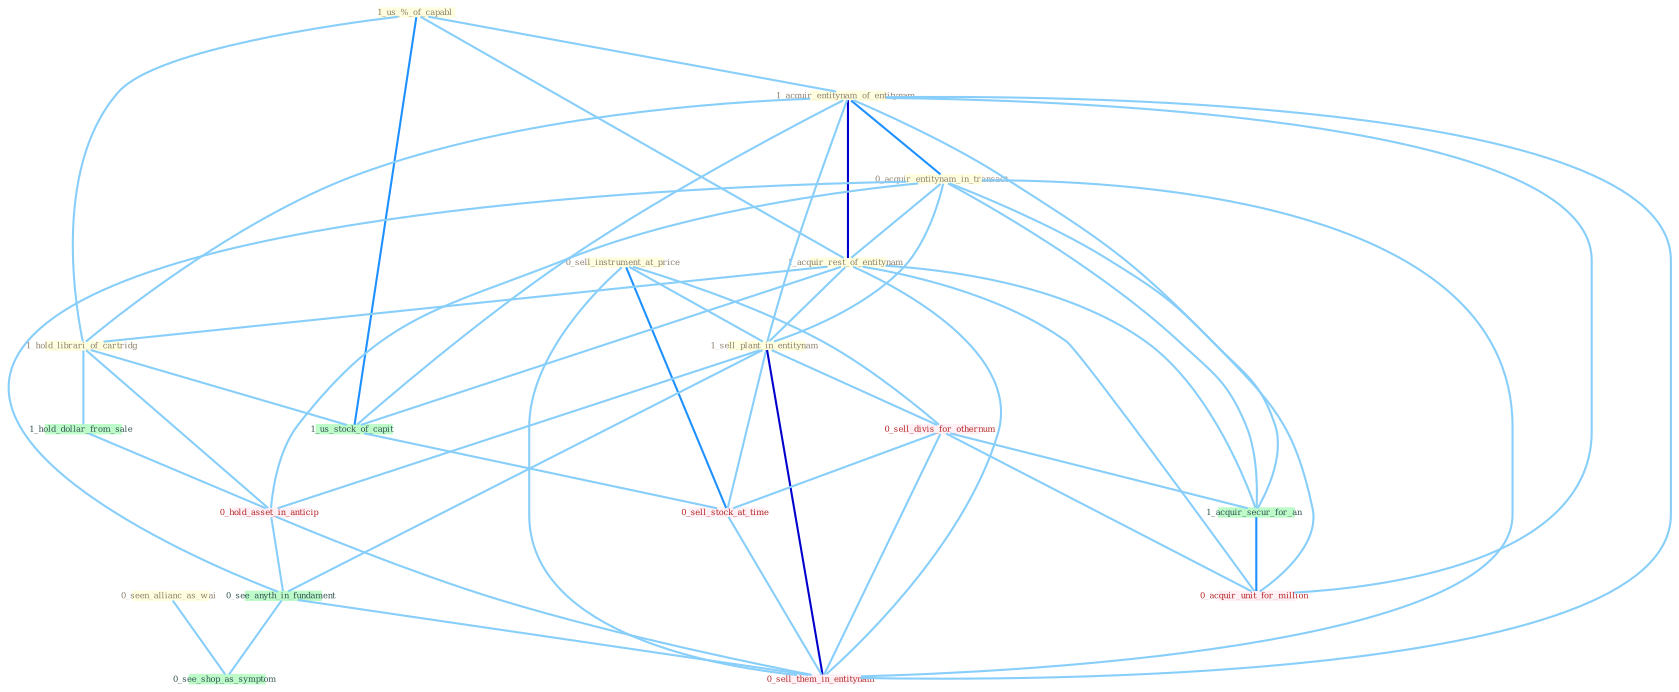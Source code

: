 Graph G{ 
    node
    [shape=polygon,style=filled,width=.5,height=.06,color="#BDFCC9",fixedsize=true,fontsize=4,
    fontcolor="#2f4f4f"];
    {node
    [color="#ffffe0", fontcolor="#8b7d6b"] "0_seen_allianc_as_wai " "1_us_%_of_capabl " "0_sell_instrument_at_price " "1_acquir_entitynam_of_entitynam " "0_acquir_entitynam_in_transact " "1_acquir_rest_of_entitynam " "1_hold_librari_of_cartridg " "1_sell_plant_in_entitynam "}
{node [color="#fff0f5", fontcolor="#b22222"] "0_sell_divis_for_othernum " "0_hold_asset_in_anticip " "0_sell_stock_at_time " "0_acquir_unit_for_million " "0_sell_them_in_entitynam "}
edge [color="#B0E2FF"];

	"0_seen_allianc_as_wai " -- "0_see_shop_as_symptom " [w="1", color="#87cefa" ];
	"1_us_%_of_capabl " -- "1_acquir_entitynam_of_entitynam " [w="1", color="#87cefa" ];
	"1_us_%_of_capabl " -- "1_acquir_rest_of_entitynam " [w="1", color="#87cefa" ];
	"1_us_%_of_capabl " -- "1_hold_librari_of_cartridg " [w="1", color="#87cefa" ];
	"1_us_%_of_capabl " -- "1_us_stock_of_capit " [w="2", color="#1e90ff" , len=0.8];
	"0_sell_instrument_at_price " -- "1_sell_plant_in_entitynam " [w="1", color="#87cefa" ];
	"0_sell_instrument_at_price " -- "0_sell_divis_for_othernum " [w="1", color="#87cefa" ];
	"0_sell_instrument_at_price " -- "0_sell_stock_at_time " [w="2", color="#1e90ff" , len=0.8];
	"0_sell_instrument_at_price " -- "0_sell_them_in_entitynam " [w="1", color="#87cefa" ];
	"1_acquir_entitynam_of_entitynam " -- "0_acquir_entitynam_in_transact " [w="2", color="#1e90ff" , len=0.8];
	"1_acquir_entitynam_of_entitynam " -- "1_acquir_rest_of_entitynam " [w="3", color="#0000cd" , len=0.6];
	"1_acquir_entitynam_of_entitynam " -- "1_hold_librari_of_cartridg " [w="1", color="#87cefa" ];
	"1_acquir_entitynam_of_entitynam " -- "1_sell_plant_in_entitynam " [w="1", color="#87cefa" ];
	"1_acquir_entitynam_of_entitynam " -- "1_acquir_secur_for_an " [w="1", color="#87cefa" ];
	"1_acquir_entitynam_of_entitynam " -- "1_us_stock_of_capit " [w="1", color="#87cefa" ];
	"1_acquir_entitynam_of_entitynam " -- "0_acquir_unit_for_million " [w="1", color="#87cefa" ];
	"1_acquir_entitynam_of_entitynam " -- "0_sell_them_in_entitynam " [w="1", color="#87cefa" ];
	"0_acquir_entitynam_in_transact " -- "1_acquir_rest_of_entitynam " [w="1", color="#87cefa" ];
	"0_acquir_entitynam_in_transact " -- "1_sell_plant_in_entitynam " [w="1", color="#87cefa" ];
	"0_acquir_entitynam_in_transact " -- "1_acquir_secur_for_an " [w="1", color="#87cefa" ];
	"0_acquir_entitynam_in_transact " -- "0_hold_asset_in_anticip " [w="1", color="#87cefa" ];
	"0_acquir_entitynam_in_transact " -- "0_see_anyth_in_fundament " [w="1", color="#87cefa" ];
	"0_acquir_entitynam_in_transact " -- "0_acquir_unit_for_million " [w="1", color="#87cefa" ];
	"0_acquir_entitynam_in_transact " -- "0_sell_them_in_entitynam " [w="1", color="#87cefa" ];
	"1_acquir_rest_of_entitynam " -- "1_hold_librari_of_cartridg " [w="1", color="#87cefa" ];
	"1_acquir_rest_of_entitynam " -- "1_sell_plant_in_entitynam " [w="1", color="#87cefa" ];
	"1_acquir_rest_of_entitynam " -- "1_acquir_secur_for_an " [w="1", color="#87cefa" ];
	"1_acquir_rest_of_entitynam " -- "1_us_stock_of_capit " [w="1", color="#87cefa" ];
	"1_acquir_rest_of_entitynam " -- "0_acquir_unit_for_million " [w="1", color="#87cefa" ];
	"1_acquir_rest_of_entitynam " -- "0_sell_them_in_entitynam " [w="1", color="#87cefa" ];
	"1_hold_librari_of_cartridg " -- "1_us_stock_of_capit " [w="1", color="#87cefa" ];
	"1_hold_librari_of_cartridg " -- "1_hold_dollar_from_sale " [w="1", color="#87cefa" ];
	"1_hold_librari_of_cartridg " -- "0_hold_asset_in_anticip " [w="1", color="#87cefa" ];
	"1_sell_plant_in_entitynam " -- "0_sell_divis_for_othernum " [w="1", color="#87cefa" ];
	"1_sell_plant_in_entitynam " -- "0_hold_asset_in_anticip " [w="1", color="#87cefa" ];
	"1_sell_plant_in_entitynam " -- "0_sell_stock_at_time " [w="1", color="#87cefa" ];
	"1_sell_plant_in_entitynam " -- "0_see_anyth_in_fundament " [w="1", color="#87cefa" ];
	"1_sell_plant_in_entitynam " -- "0_sell_them_in_entitynam " [w="3", color="#0000cd" , len=0.6];
	"0_sell_divis_for_othernum " -- "1_acquir_secur_for_an " [w="1", color="#87cefa" ];
	"0_sell_divis_for_othernum " -- "0_sell_stock_at_time " [w="1", color="#87cefa" ];
	"0_sell_divis_for_othernum " -- "0_acquir_unit_for_million " [w="1", color="#87cefa" ];
	"0_sell_divis_for_othernum " -- "0_sell_them_in_entitynam " [w="1", color="#87cefa" ];
	"1_acquir_secur_for_an " -- "0_acquir_unit_for_million " [w="2", color="#1e90ff" , len=0.8];
	"1_us_stock_of_capit " -- "0_sell_stock_at_time " [w="1", color="#87cefa" ];
	"1_hold_dollar_from_sale " -- "0_hold_asset_in_anticip " [w="1", color="#87cefa" ];
	"0_hold_asset_in_anticip " -- "0_see_anyth_in_fundament " [w="1", color="#87cefa" ];
	"0_hold_asset_in_anticip " -- "0_sell_them_in_entitynam " [w="1", color="#87cefa" ];
	"0_sell_stock_at_time " -- "0_sell_them_in_entitynam " [w="1", color="#87cefa" ];
	"0_see_anyth_in_fundament " -- "0_see_shop_as_symptom " [w="1", color="#87cefa" ];
	"0_see_anyth_in_fundament " -- "0_sell_them_in_entitynam " [w="1", color="#87cefa" ];
}